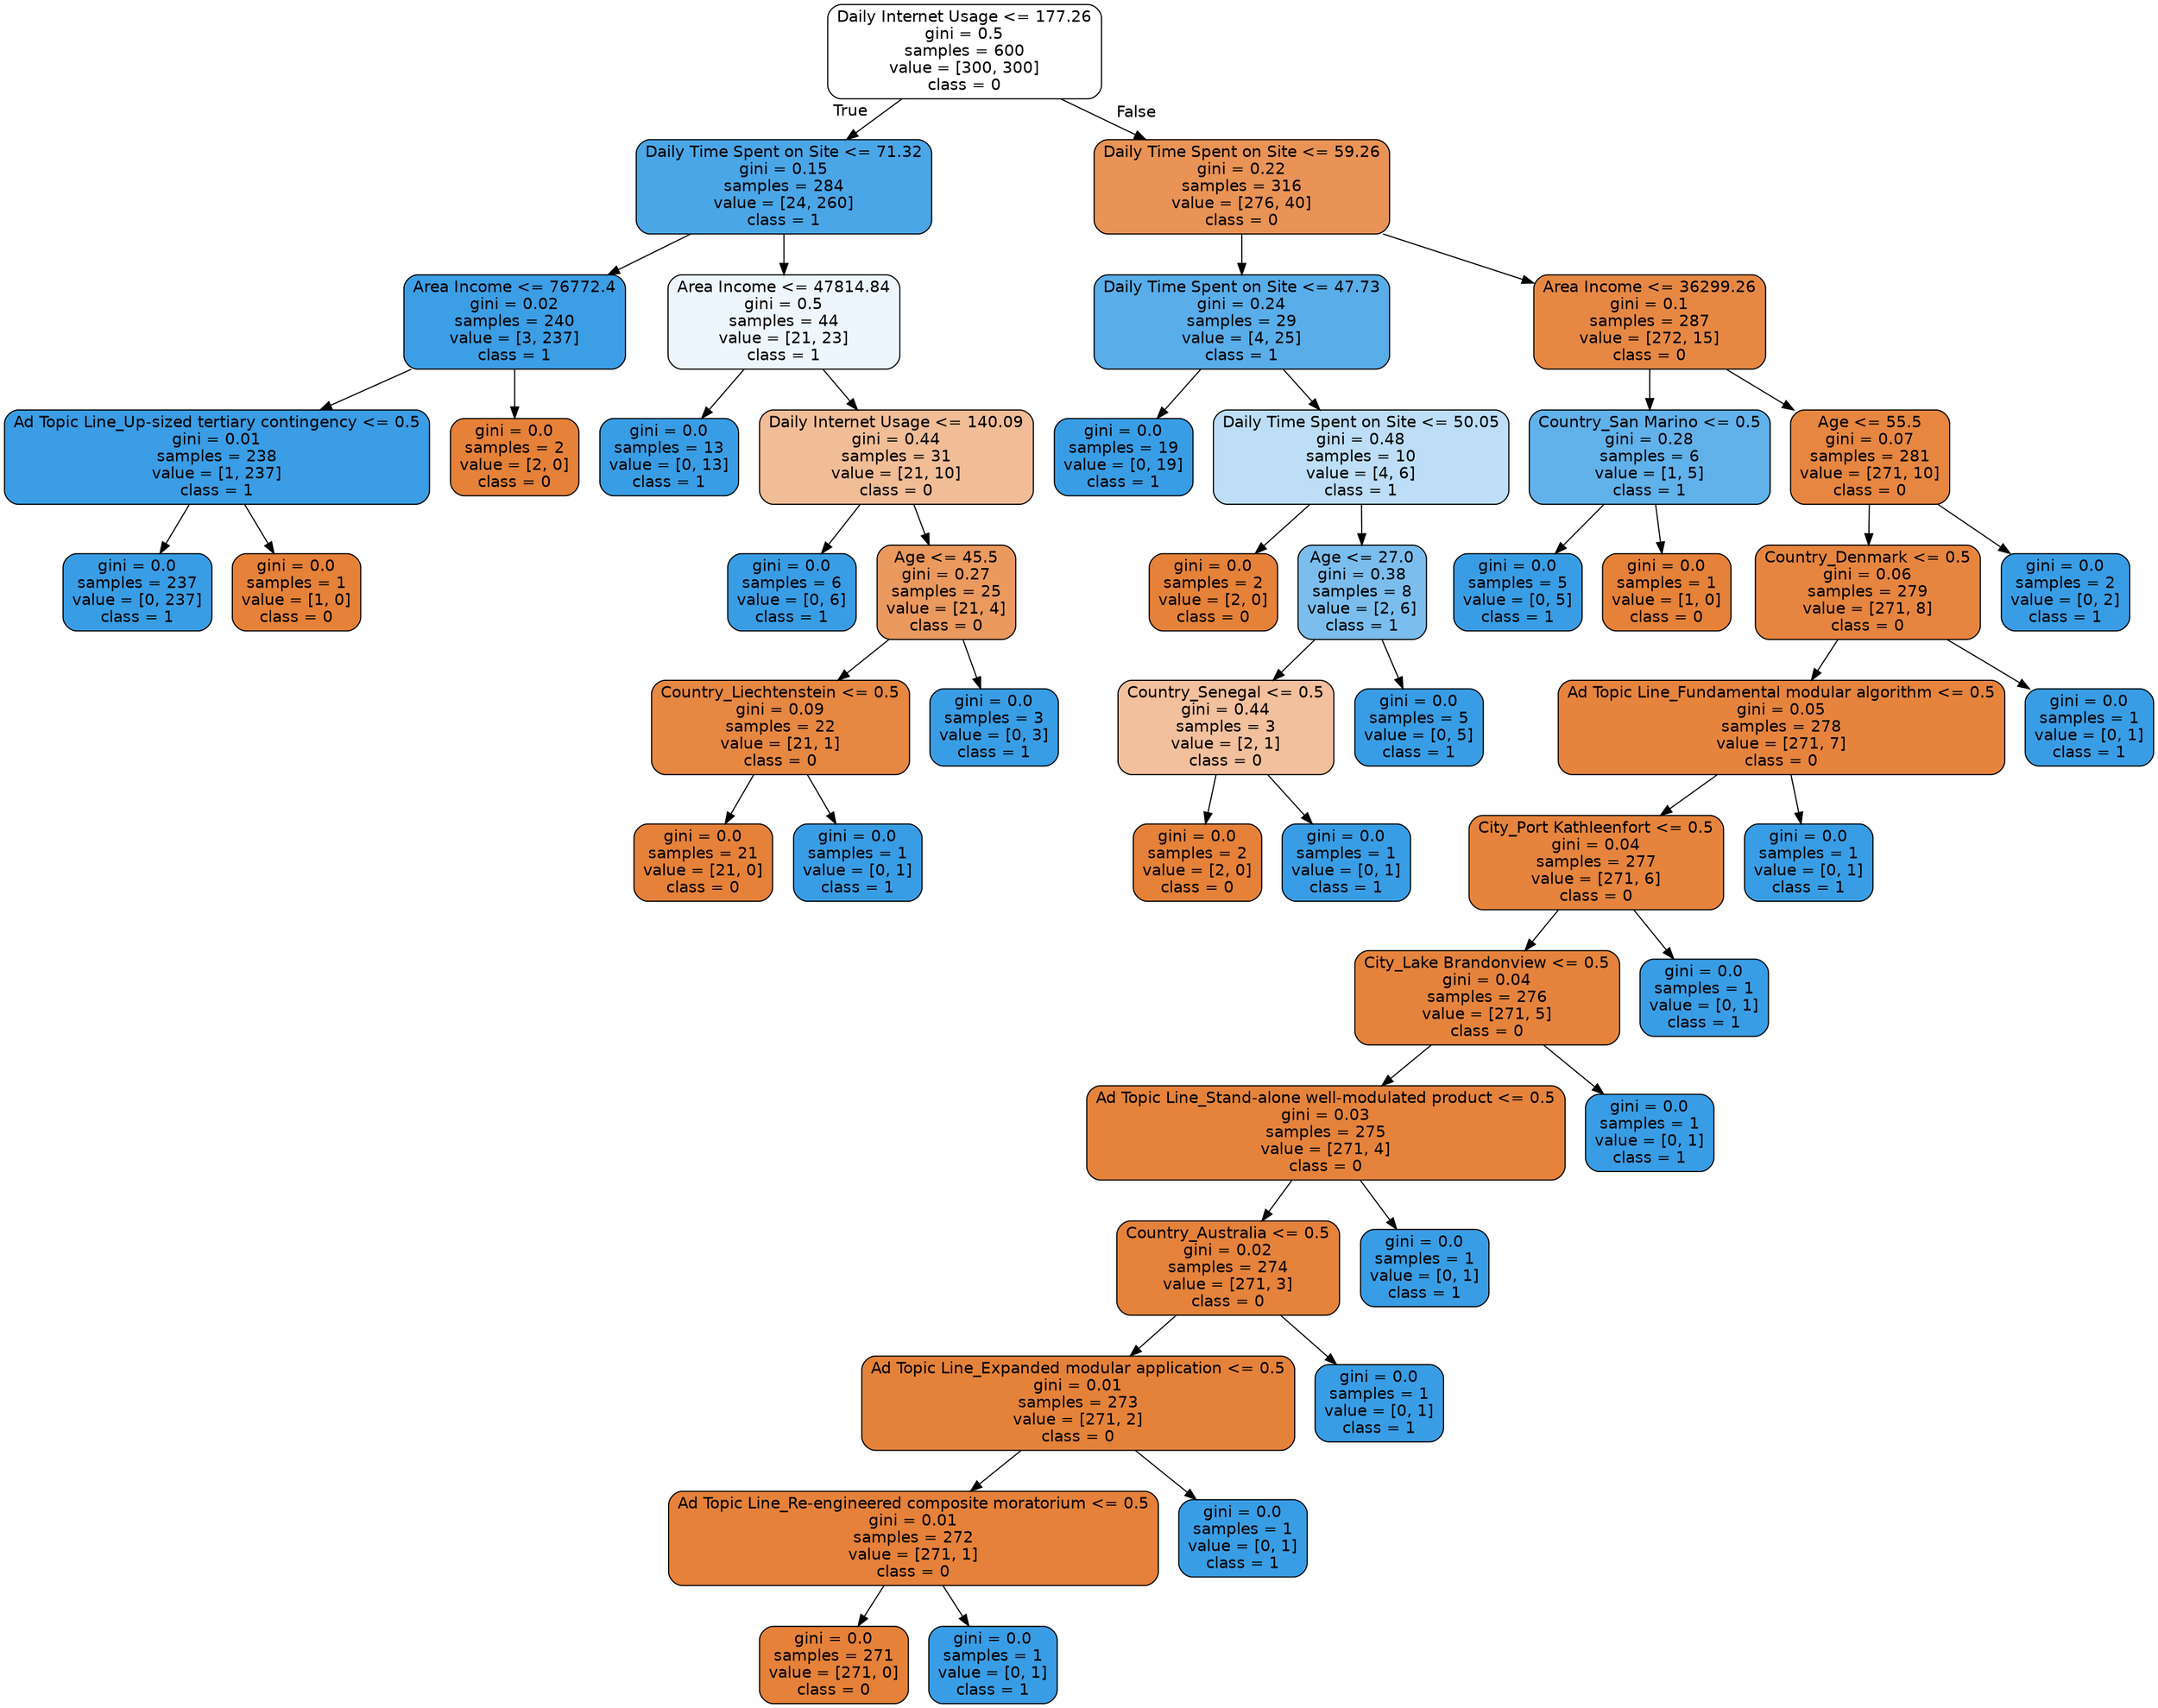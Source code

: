 digraph Tree {
node [shape=box, style="filled, rounded", color="black", fontname=helvetica] ;
edge [fontname=helvetica] ;
0 [label="Daily Internet Usage <= 177.26\ngini = 0.5\nsamples = 600\nvalue = [300, 300]\nclass = 0", fillcolor="#ffffff"] ;
1 [label="Daily Time Spent on Site <= 71.32\ngini = 0.15\nsamples = 284\nvalue = [24, 260]\nclass = 1", fillcolor="#4ba6e7"] ;
0 -> 1 [labeldistance=2.5, labelangle=45, headlabel="True"] ;
2 [label="Area Income <= 76772.4\ngini = 0.02\nsamples = 240\nvalue = [3, 237]\nclass = 1", fillcolor="#3c9ee5"] ;
1 -> 2 ;
3 [label="Ad Topic Line_Up-sized tertiary contingency <= 0.5\ngini = 0.01\nsamples = 238\nvalue = [1, 237]\nclass = 1", fillcolor="#3a9de5"] ;
2 -> 3 ;
4 [label="gini = 0.0\nsamples = 237\nvalue = [0, 237]\nclass = 1", fillcolor="#399de5"] ;
3 -> 4 ;
5 [label="gini = 0.0\nsamples = 1\nvalue = [1, 0]\nclass = 0", fillcolor="#e58139"] ;
3 -> 5 ;
6 [label="gini = 0.0\nsamples = 2\nvalue = [2, 0]\nclass = 0", fillcolor="#e58139"] ;
2 -> 6 ;
7 [label="Area Income <= 47814.84\ngini = 0.5\nsamples = 44\nvalue = [21, 23]\nclass = 1", fillcolor="#eef6fd"] ;
1 -> 7 ;
8 [label="gini = 0.0\nsamples = 13\nvalue = [0, 13]\nclass = 1", fillcolor="#399de5"] ;
7 -> 8 ;
9 [label="Daily Internet Usage <= 140.09\ngini = 0.44\nsamples = 31\nvalue = [21, 10]\nclass = 0", fillcolor="#f1bd97"] ;
7 -> 9 ;
10 [label="gini = 0.0\nsamples = 6\nvalue = [0, 6]\nclass = 1", fillcolor="#399de5"] ;
9 -> 10 ;
11 [label="Age <= 45.5\ngini = 0.27\nsamples = 25\nvalue = [21, 4]\nclass = 0", fillcolor="#ea995f"] ;
9 -> 11 ;
12 [label="Country_Liechtenstein <= 0.5\ngini = 0.09\nsamples = 22\nvalue = [21, 1]\nclass = 0", fillcolor="#e68742"] ;
11 -> 12 ;
13 [label="gini = 0.0\nsamples = 21\nvalue = [21, 0]\nclass = 0", fillcolor="#e58139"] ;
12 -> 13 ;
14 [label="gini = 0.0\nsamples = 1\nvalue = [0, 1]\nclass = 1", fillcolor="#399de5"] ;
12 -> 14 ;
15 [label="gini = 0.0\nsamples = 3\nvalue = [0, 3]\nclass = 1", fillcolor="#399de5"] ;
11 -> 15 ;
16 [label="Daily Time Spent on Site <= 59.26\ngini = 0.22\nsamples = 316\nvalue = [276, 40]\nclass = 0", fillcolor="#e99356"] ;
0 -> 16 [labeldistance=2.5, labelangle=-45, headlabel="False"] ;
17 [label="Daily Time Spent on Site <= 47.73\ngini = 0.24\nsamples = 29\nvalue = [4, 25]\nclass = 1", fillcolor="#59ade9"] ;
16 -> 17 ;
18 [label="gini = 0.0\nsamples = 19\nvalue = [0, 19]\nclass = 1", fillcolor="#399de5"] ;
17 -> 18 ;
19 [label="Daily Time Spent on Site <= 50.05\ngini = 0.48\nsamples = 10\nvalue = [4, 6]\nclass = 1", fillcolor="#bddef6"] ;
17 -> 19 ;
20 [label="gini = 0.0\nsamples = 2\nvalue = [2, 0]\nclass = 0", fillcolor="#e58139"] ;
19 -> 20 ;
21 [label="Age <= 27.0\ngini = 0.38\nsamples = 8\nvalue = [2, 6]\nclass = 1", fillcolor="#7bbeee"] ;
19 -> 21 ;
22 [label="Country_Senegal <= 0.5\ngini = 0.44\nsamples = 3\nvalue = [2, 1]\nclass = 0", fillcolor="#f2c09c"] ;
21 -> 22 ;
23 [label="gini = 0.0\nsamples = 2\nvalue = [2, 0]\nclass = 0", fillcolor="#e58139"] ;
22 -> 23 ;
24 [label="gini = 0.0\nsamples = 1\nvalue = [0, 1]\nclass = 1", fillcolor="#399de5"] ;
22 -> 24 ;
25 [label="gini = 0.0\nsamples = 5\nvalue = [0, 5]\nclass = 1", fillcolor="#399de5"] ;
21 -> 25 ;
26 [label="Area Income <= 36299.26\ngini = 0.1\nsamples = 287\nvalue = [272, 15]\nclass = 0", fillcolor="#e68844"] ;
16 -> 26 ;
27 [label="Country_San Marino <= 0.5\ngini = 0.28\nsamples = 6\nvalue = [1, 5]\nclass = 1", fillcolor="#61b1ea"] ;
26 -> 27 ;
28 [label="gini = 0.0\nsamples = 5\nvalue = [0, 5]\nclass = 1", fillcolor="#399de5"] ;
27 -> 28 ;
29 [label="gini = 0.0\nsamples = 1\nvalue = [1, 0]\nclass = 0", fillcolor="#e58139"] ;
27 -> 29 ;
30 [label="Age <= 55.5\ngini = 0.07\nsamples = 281\nvalue = [271, 10]\nclass = 0", fillcolor="#e68640"] ;
26 -> 30 ;
31 [label="Country_Denmark <= 0.5\ngini = 0.06\nsamples = 279\nvalue = [271, 8]\nclass = 0", fillcolor="#e6853f"] ;
30 -> 31 ;
32 [label="Ad Topic Line_Fundamental modular algorithm <= 0.5\ngini = 0.05\nsamples = 278\nvalue = [271, 7]\nclass = 0", fillcolor="#e6843e"] ;
31 -> 32 ;
33 [label="City_Port Kathleenfort <= 0.5\ngini = 0.04\nsamples = 277\nvalue = [271, 6]\nclass = 0", fillcolor="#e6843d"] ;
32 -> 33 ;
34 [label="City_Lake Brandonview <= 0.5\ngini = 0.04\nsamples = 276\nvalue = [271, 5]\nclass = 0", fillcolor="#e5833d"] ;
33 -> 34 ;
35 [label="Ad Topic Line_Stand-alone well-modulated product <= 0.5\ngini = 0.03\nsamples = 275\nvalue = [271, 4]\nclass = 0", fillcolor="#e5833c"] ;
34 -> 35 ;
36 [label="Country_Australia <= 0.5\ngini = 0.02\nsamples = 274\nvalue = [271, 3]\nclass = 0", fillcolor="#e5823b"] ;
35 -> 36 ;
37 [label="Ad Topic Line_Expanded modular application <= 0.5\ngini = 0.01\nsamples = 273\nvalue = [271, 2]\nclass = 0", fillcolor="#e5823a"] ;
36 -> 37 ;
38 [label="Ad Topic Line_Re-engineered composite moratorium <= 0.5\ngini = 0.01\nsamples = 272\nvalue = [271, 1]\nclass = 0", fillcolor="#e5813a"] ;
37 -> 38 ;
39 [label="gini = 0.0\nsamples = 271\nvalue = [271, 0]\nclass = 0", fillcolor="#e58139"] ;
38 -> 39 ;
40 [label="gini = 0.0\nsamples = 1\nvalue = [0, 1]\nclass = 1", fillcolor="#399de5"] ;
38 -> 40 ;
41 [label="gini = 0.0\nsamples = 1\nvalue = [0, 1]\nclass = 1", fillcolor="#399de5"] ;
37 -> 41 ;
42 [label="gini = 0.0\nsamples = 1\nvalue = [0, 1]\nclass = 1", fillcolor="#399de5"] ;
36 -> 42 ;
43 [label="gini = 0.0\nsamples = 1\nvalue = [0, 1]\nclass = 1", fillcolor="#399de5"] ;
35 -> 43 ;
44 [label="gini = 0.0\nsamples = 1\nvalue = [0, 1]\nclass = 1", fillcolor="#399de5"] ;
34 -> 44 ;
45 [label="gini = 0.0\nsamples = 1\nvalue = [0, 1]\nclass = 1", fillcolor="#399de5"] ;
33 -> 45 ;
46 [label="gini = 0.0\nsamples = 1\nvalue = [0, 1]\nclass = 1", fillcolor="#399de5"] ;
32 -> 46 ;
47 [label="gini = 0.0\nsamples = 1\nvalue = [0, 1]\nclass = 1", fillcolor="#399de5"] ;
31 -> 47 ;
48 [label="gini = 0.0\nsamples = 2\nvalue = [0, 2]\nclass = 1", fillcolor="#399de5"] ;
30 -> 48 ;
}